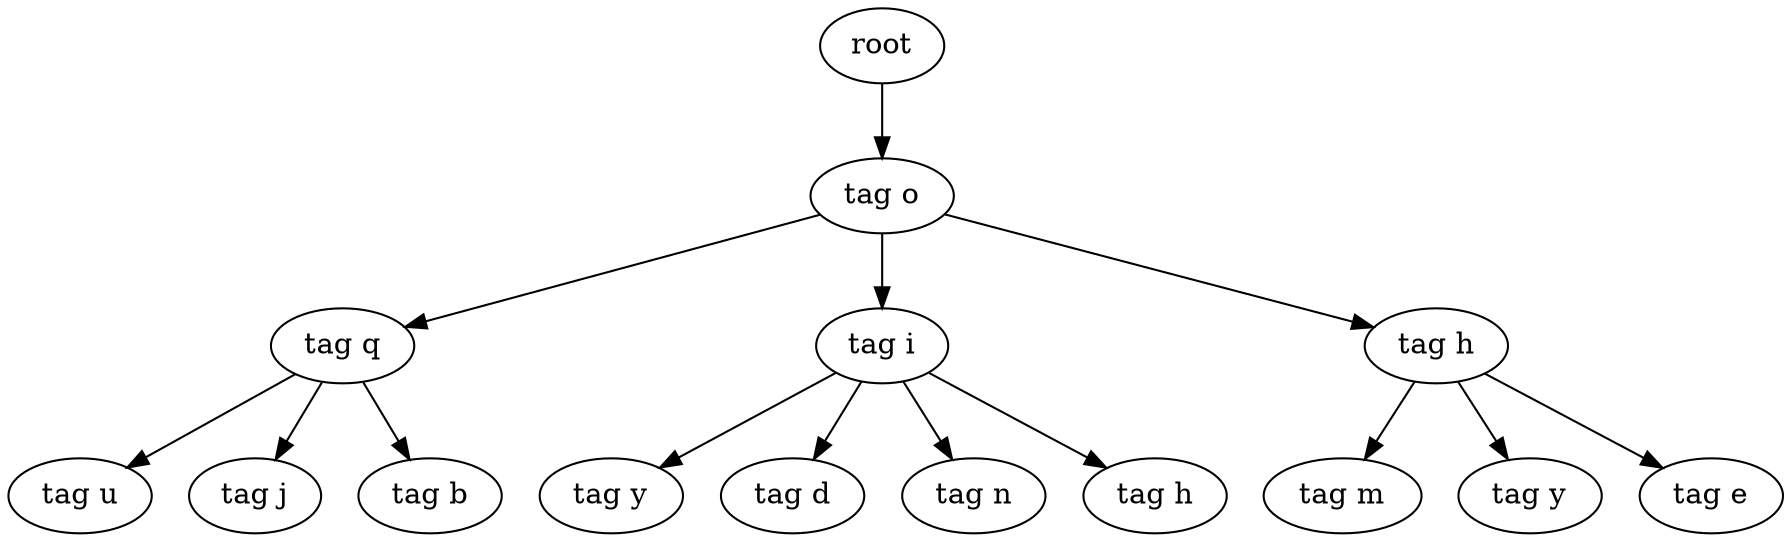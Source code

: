 digraph Tree{
0[label="root"];
0->00
00[label="tag o"];
00->000
000[label="tag q"];
000->0000
0000[label="tag u"];
000->0001
0001[label="tag j"];
000->0002
0002[label="tag b"];
00->001
001[label="tag i"];
001->0010
0010[label="tag y"];
001->0011
0011[label="tag d"];
001->0012
0012[label="tag n"];
001->0013
0013[label="tag h"];
00->002
002[label="tag h"];
002->0020
0020[label="tag m"];
002->0021
0021[label="tag y"];
002->0022
0022[label="tag e"];
}
